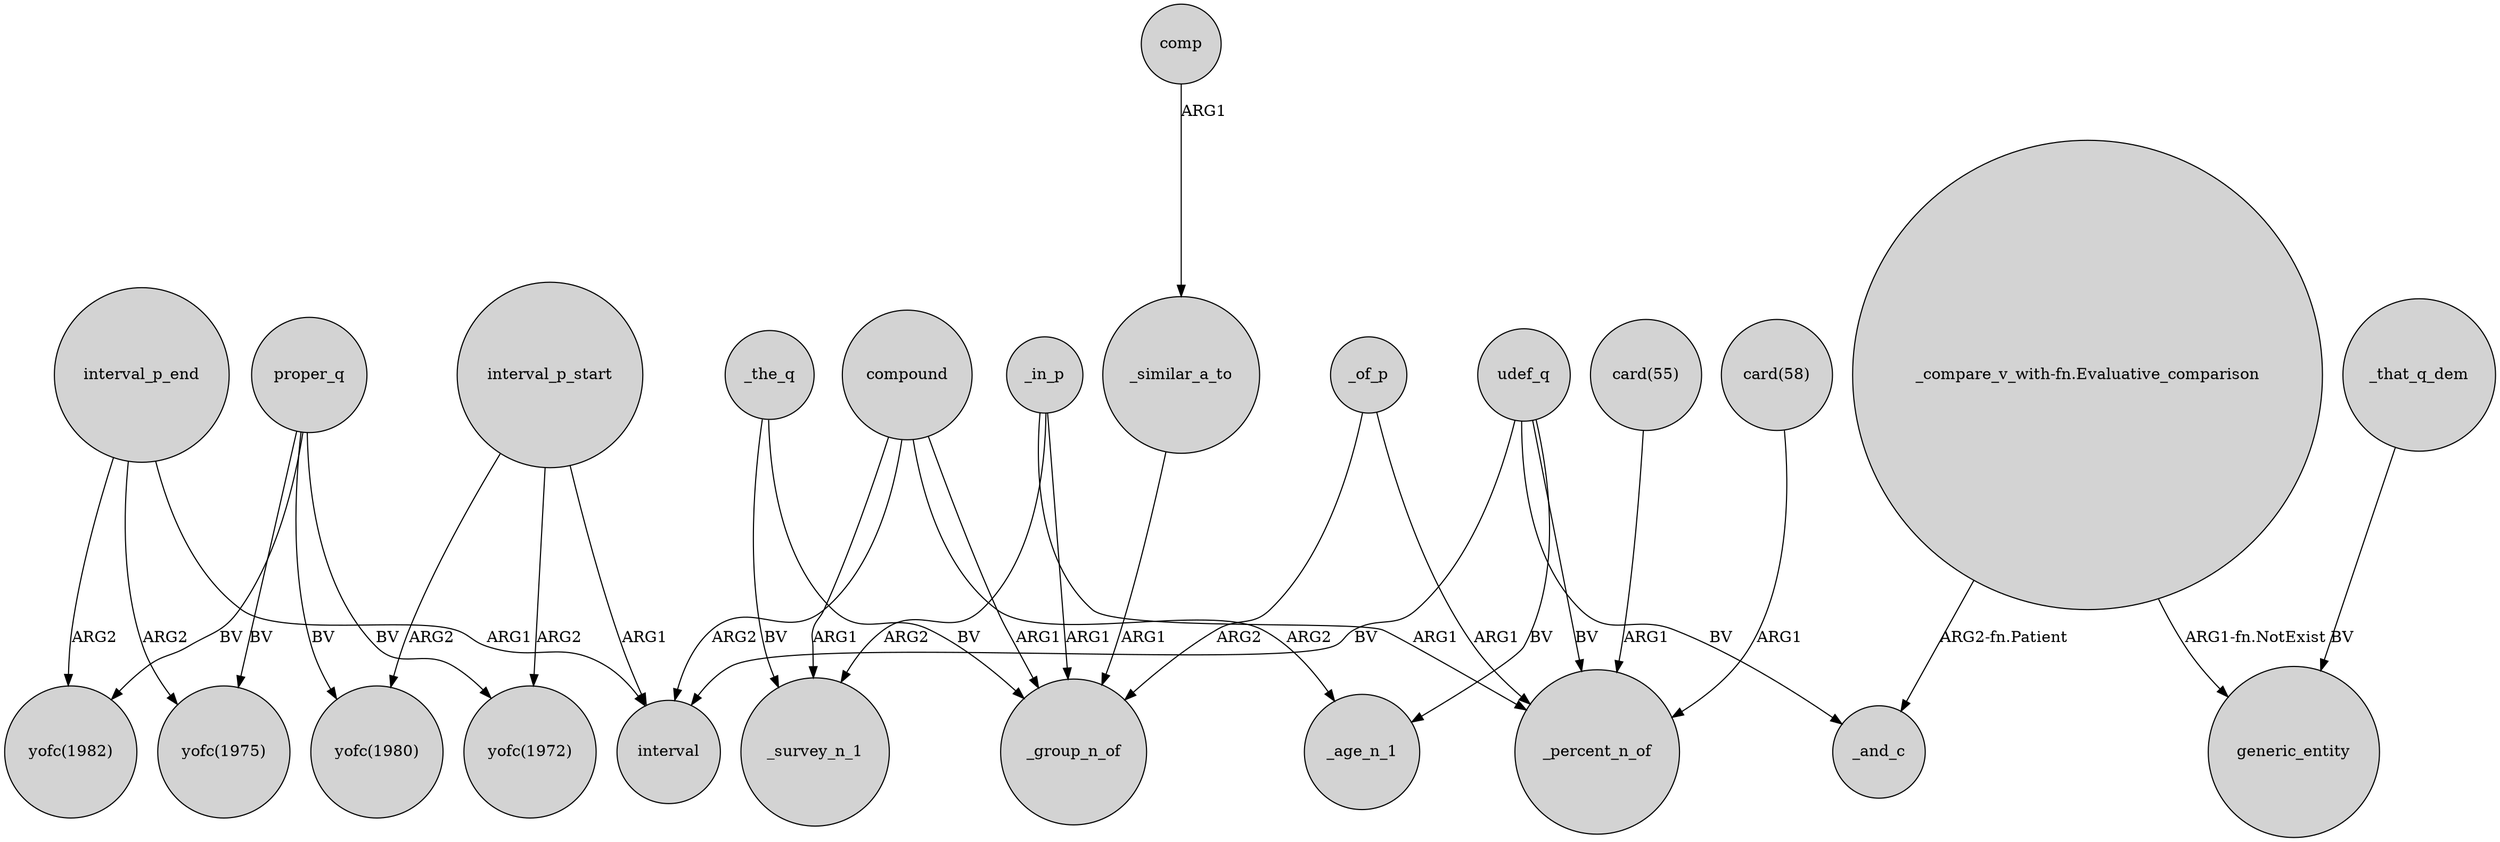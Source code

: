 digraph {
	node [shape=circle style=filled]
	proper_q -> "yofc(1982)" [label=BV]
	comp -> _similar_a_to [label=ARG1]
	"_compare_v_with-fn.Evaluative_comparison" -> _and_c [label="ARG2-fn.Patient"]
	_that_q_dem -> generic_entity [label=BV]
	"card(55)" -> _percent_n_of [label=ARG1]
	proper_q -> "yofc(1972)" [label=BV]
	_in_p -> _percent_n_of [label=ARG1]
	proper_q -> "yofc(1975)" [label=BV]
	interval_p_start -> "yofc(1972)" [label=ARG2]
	compound -> _survey_n_1 [label=ARG1]
	compound -> _age_n_1 [label=ARG2]
	_of_p -> _group_n_of [label=ARG2]
	_the_q -> _group_n_of [label=BV]
	_of_p -> _percent_n_of [label=ARG1]
	_the_q -> _survey_n_1 [label=BV]
	"card(58)" -> _percent_n_of [label=ARG1]
	_in_p -> _survey_n_1 [label=ARG2]
	interval_p_start -> interval [label=ARG1]
	compound -> interval [label=ARG2]
	udef_q -> _age_n_1 [label=BV]
	proper_q -> "yofc(1980)" [label=BV]
	interval_p_end -> "yofc(1982)" [label=ARG2]
	"_compare_v_with-fn.Evaluative_comparison" -> generic_entity [label="ARG1-fn.NotExist"]
	_in_p -> _group_n_of [label=ARG1]
	interval_p_end -> interval [label=ARG1]
	udef_q -> _percent_n_of [label=BV]
	_similar_a_to -> _group_n_of [label=ARG1]
	udef_q -> _and_c [label=BV]
	compound -> _group_n_of [label=ARG1]
	udef_q -> interval [label=BV]
	interval_p_end -> "yofc(1975)" [label=ARG2]
	interval_p_start -> "yofc(1980)" [label=ARG2]
}
